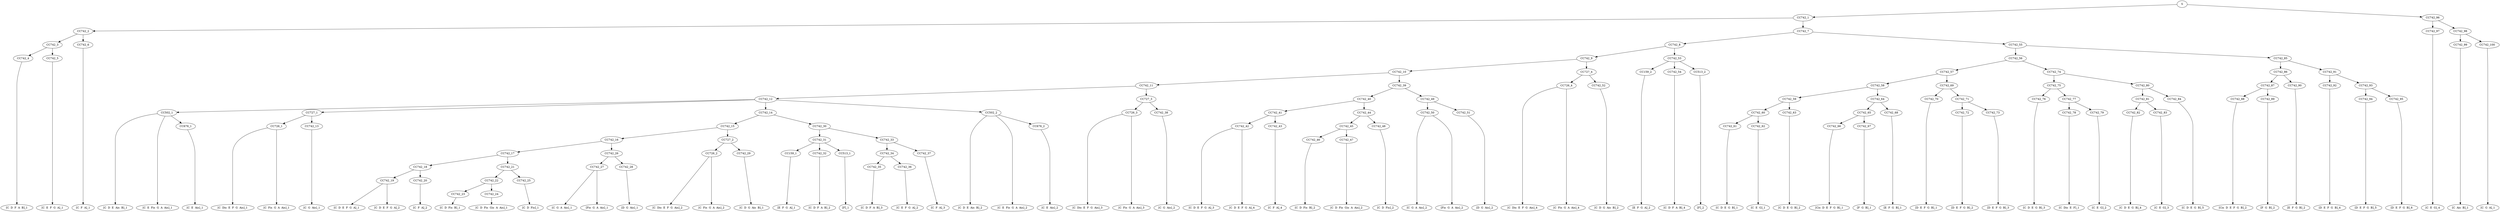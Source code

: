digraph sample{
"S" -> "CC742_1";
"CC742_1" -> "CC742_2";
"CC742_2" -> "CC742_3";
"CC742_3" -> "CC742_4";
"CC742_4" -> "[C  D  F  A  B]_1";
"CC742_3" -> "CC742_5";
"CC742_5" -> "[C  E  F  G  A]_1";
"CC742_2" -> "CC742_6";
"CC742_6" -> "[C  F  A]_1";
"CC742_1" -> "CC742_7";
"CC742_7" -> "CC742_8";
"CC742_8" -> "CC742_9";
"CC742_9" -> "CC742_10";
"CC742_10" -> "CC742_11";
"CC742_11" -> "CC742_12";
"CC742_12" -> "CC502_1";
"CC502_1" -> "[C  D  E  Ais  B]_1";
"CC502_1" -> "[C  E  Fis  G  A  Ais]_1";
"CC502_1" -> "CC676_1";
"CC676_1" -> "[C  E  Ais]_1";
"CC742_12" -> "CC727_1";
"CC727_1" -> "CC726_1";
"CC726_1" -> "[C  Dis  E  F  G  Ais]_1";
"CC726_1" -> "[C  Fis  G  A  Ais]_1";
"CC727_1" -> "CC742_13";
"CC742_13" -> "[C  G  Ais]_1";
"CC742_12" -> "CC742_14";
"CC742_14" -> "CC742_15";
"CC742_15" -> "CC742_16";
"CC742_16" -> "CC742_17";
"CC742_17" -> "CC742_18";
"CC742_18" -> "CC742_19";
"CC742_19" -> "[C  D  E  F  G  A]_1";
"CC742_19" -> "[C  D  E  F  G  A]_2";
"CC742_18" -> "CC742_20";
"CC742_20" -> "[C  F  A]_2";
"CC742_17" -> "CC742_21";
"CC742_21" -> "CC742_22";
"CC742_22" -> "CC742_23";
"CC742_23" -> "[C  D  Fis  B]_1";
"CC742_22" -> "CC742_24";
"CC742_24" -> "[C  D  Fis  Gis  A  Ais]_1";
"CC742_21" -> "CC742_25";
"CC742_25" -> "[C  D  Fis]_1";
"CC742_16" -> "CC742_26";
"CC742_26" -> "CC742_27";
"CC742_27" -> "[C  G  A  Ais]_1";
"CC742_27" -> "[Fis  G  A  Ais]_1";
"CC742_26" -> "CC742_28";
"CC742_28" -> "[D  G  Ais]_1";
"CC742_15" -> "CC727_2";
"CC727_2" -> "CC726_2";
"CC726_2" -> "[C  Dis  E  F  G  Ais]_2";
"CC726_2" -> "[C  Fis  G  A  Ais]_2";
"CC727_2" -> "CC742_29";
"CC742_29" -> "[C  D  G  Ais  B]_1";
"CC742_14" -> "CC742_30";
"CC742_30" -> "CC742_31";
"CC742_31" -> "CC159_1";
"CC159_1" -> "[E  F  G  A]_1";
"CC742_31" -> "CC742_32";
"CC742_32" -> "[C  D  F  A  B]_2";
"CC742_31" -> "CC513_1";
"CC513_1" -> "[F]_1";
"CC742_30" -> "CC742_33";
"CC742_33" -> "CC742_34";
"CC742_34" -> "CC742_35";
"CC742_35" -> "[C  D  F  A  B]_3";
"CC742_34" -> "CC742_36";
"CC742_36" -> "[C  E  F  G  A]_2";
"CC742_33" -> "CC742_37";
"CC742_37" -> "[C  F  A]_3";
"CC742_12" -> "CC502_2";
"CC502_2" -> "[C  D  E  Ais  B]_2";
"CC502_2" -> "[C  E  Fis  G  A  Ais]_2";
"CC502_2" -> "CC676_2";
"CC676_2" -> "[C  E  Ais]_2";
"CC742_11" -> "CC727_3";
"CC727_3" -> "CC726_3";
"CC726_3" -> "[C  Dis  E  F  G  Ais]_3";
"CC726_3" -> "[C  Fis  G  A  Ais]_3";
"CC727_3" -> "CC742_38";
"CC742_38" -> "[C  G  Ais]_2";
"CC742_10" -> "CC742_39";
"CC742_39" -> "CC742_40";
"CC742_40" -> "CC742_41";
"CC742_41" -> "CC742_42";
"CC742_42" -> "[C  D  E  F  G  A]_3";
"CC742_42" -> "[C  D  E  F  G  A]_4";
"CC742_41" -> "CC742_43";
"CC742_43" -> "[C  F  A]_4";
"CC742_40" -> "CC742_44";
"CC742_44" -> "CC742_45";
"CC742_45" -> "CC742_46";
"CC742_46" -> "[C  D  Fis  B]_2";
"CC742_45" -> "CC742_47";
"CC742_47" -> "[C  D  Fis  Gis  A  Ais]_2";
"CC742_44" -> "CC742_48";
"CC742_48" -> "[C  D  Fis]_2";
"CC742_39" -> "CC742_49";
"CC742_49" -> "CC742_50";
"CC742_50" -> "[C  G  A  Ais]_2";
"CC742_50" -> "[Fis  G  A  Ais]_2";
"CC742_49" -> "CC742_51";
"CC742_51" -> "[D  G  Ais]_2";
"CC742_9" -> "CC727_4";
"CC727_4" -> "CC726_4";
"CC726_4" -> "[C  Dis  E  F  G  Ais]_4";
"CC726_4" -> "[C  Fis  G  A  Ais]_4";
"CC727_4" -> "CC742_52";
"CC742_52" -> "[C  D  G  Ais  B]_2";
"CC742_8" -> "CC742_53";
"CC742_53" -> "CC159_2";
"CC159_2" -> "[E  F  G  A]_2";
"CC742_53" -> "CC742_54";
"CC742_54" -> "[C  D  F  A  B]_4";
"CC742_53" -> "CC513_2";
"CC513_2" -> "[F]_2";
"CC742_7" -> "CC742_55";
"CC742_55" -> "CC742_56";
"CC742_56" -> "CC742_57";
"CC742_57" -> "CC742_58";
"CC742_58" -> "CC742_59";
"CC742_59" -> "CC742_60";
"CC742_60" -> "CC742_61";
"CC742_61" -> "[C  D  E  G  B]_1";
"CC742_60" -> "CC742_62";
"CC742_62" -> "[C  E  G]_1";
"CC742_59" -> "CC742_63";
"CC742_63" -> "[C  D  E  G  B]_2";
"CC742_58" -> "CC742_64";
"CC742_64" -> "CC742_65";
"CC742_65" -> "CC742_66";
"CC742_66" -> "[Cis  D  E  F  G  B]_1";
"CC742_65" -> "CC742_67";
"CC742_67" -> "[F  G  B]_1";
"CC742_64" -> "CC742_68";
"CC742_68" -> "[E  F  G  B]_1";
"CC742_57" -> "CC742_69";
"CC742_69" -> "CC742_70";
"CC742_70" -> "[D  E  F  G  B]_1";
"CC742_69" -> "CC742_71";
"CC742_71" -> "CC742_72";
"CC742_72" -> "[D  E  F  G  B]_2";
"CC742_71" -> "CC742_73";
"CC742_73" -> "[D  E  F  G  B]_3";
"CC742_56" -> "CC742_74";
"CC742_74" -> "CC742_75";
"CC742_75" -> "CC742_76";
"CC742_76" -> "[C  D  E  G  B]_3";
"CC742_75" -> "CC742_77";
"CC742_77" -> "CC742_78";
"CC742_78" -> "[C  Dis  E  F]_1";
"CC742_77" -> "CC742_79";
"CC742_79" -> "[C  E  G]_2";
"CC742_74" -> "CC742_80";
"CC742_80" -> "CC742_81";
"CC742_81" -> "CC742_82";
"CC742_82" -> "[C  D  E  G  B]_4";
"CC742_81" -> "CC742_83";
"CC742_83" -> "[C  E  G]_3";
"CC742_80" -> "CC742_84";
"CC742_84" -> "[C  D  E  G  B]_5";
"CC742_55" -> "CC742_85";
"CC742_85" -> "CC742_86";
"CC742_86" -> "CC742_87";
"CC742_87" -> "CC742_88";
"CC742_88" -> "[Cis  D  E  F  G  B]_2";
"CC742_87" -> "CC742_89";
"CC742_89" -> "[F  G  B]_2";
"CC742_86" -> "CC742_90";
"CC742_90" -> "[E  F  G  B]_2";
"CC742_85" -> "CC742_91";
"CC742_91" -> "CC742_92";
"CC742_92" -> "[D  E  F  G  B]_4";
"CC742_91" -> "CC742_93";
"CC742_93" -> "CC742_94";
"CC742_94" -> "[D  E  F  G  B]_5";
"CC742_93" -> "CC742_95";
"CC742_95" -> "[D  E  F  G  B]_6";
"S" -> "CC742_96";
"CC742_96" -> "CC742_97";
"CC742_97" -> "[C  E  G]_4";
"CC742_96" -> "CC742_98";
"CC742_98" -> "CC742_99";
"CC742_99" -> "[C  Ais  B]_1";
"CC742_98" -> "CC742_100";
"CC742_100" -> "[C  G  A]_1";

{rank = min; "S";}
{rank = same; "CC742_1"; "CC742_96";}
{rank = same; "CC742_2"; "CC742_7"; "CC742_97"; "CC742_98";}
{rank = same; "CC742_3"; "CC742_6"; "CC742_8"; "CC742_55"; "CC742_99"; "CC742_100";}
{rank = same; "CC742_4"; "CC742_5"; "CC742_9"; "CC742_53"; "CC742_56"; "CC742_85";}
{rank = same; "CC742_10"; "CC727_4"; "CC159_2"; "CC742_54"; "CC513_2"; "CC742_57"; "CC742_74"; "CC742_86"; "CC742_91";}
{rank = same; "CC742_11"; "CC742_39"; "CC726_4"; "CC742_52"; "CC742_58"; "CC742_69"; "CC742_75"; "CC742_80"; "CC742_87"; "CC742_90"; "CC742_92"; "CC742_93";}
{rank = same; "CC742_12"; "CC727_3"; "CC742_40"; "CC742_49"; "CC742_59"; "CC742_64"; "CC742_70"; "CC742_71"; "CC742_76"; "CC742_77"; "CC742_81"; "CC742_84"; "CC742_88"; "CC742_89"; "CC742_94"; "CC742_95";}
{rank = same; "CC502_1"; "CC727_1"; "CC742_14"; "CC502_2"; "CC726_3"; "CC742_38"; "CC742_41"; "CC742_44"; "CC742_50"; "CC742_51"; "CC742_60"; "CC742_63"; "CC742_65"; "CC742_68"; "CC742_72"; "CC742_73"; "CC742_78"; "CC742_79"; "CC742_82"; "CC742_83";}
{rank = same; "CC676_1"; "CC726_1"; "CC742_13"; "CC742_15"; "CC742_30"; "CC676_2"; "CC742_42"; "CC742_43"; "CC742_45"; "CC742_48"; "CC742_61"; "CC742_62"; "CC742_66"; "CC742_67";}
{rank = same; "CC742_16"; "CC727_2"; "CC742_31"; "CC742_33"; "CC742_46"; "CC742_47";}
{rank = same; "CC742_17"; "CC742_26"; "CC726_2"; "CC742_29"; "CC159_1"; "CC742_32"; "CC513_1"; "CC742_34"; "CC742_37";}
{rank = same; "CC742_18"; "CC742_21"; "CC742_27"; "CC742_28"; "CC742_35"; "CC742_36";}
{rank = same; "CC742_19"; "CC742_20"; "CC742_22"; "CC742_25";}
{rank = same; "CC742_23"; "CC742_24";}
{rank = same; "[C  Ais  B]_1"; "[C  D  E  Ais  B]_1"; "[C  D  E  Ais  B]_2"; "[C  D  E  F  G  A]_1"; "[C  D  E  F  G  A]_2"; "[C  D  E  F  G  A]_3"; "[C  D  E  F  G  A]_4"; "[C  D  E  G  B]_1"; "[C  D  E  G  B]_2"; "[C  D  E  G  B]_3"; "[C  D  E  G  B]_4"; "[C  D  E  G  B]_5"; "[C  D  F  A  B]_1"; "[C  D  F  A  B]_2"; "[C  D  F  A  B]_3"; "[C  D  F  A  B]_4"; "[C  D  Fis  B]_1"; "[C  D  Fis  B]_2"; "[C  D  Fis  Gis  A  Ais]_1"; "[C  D  Fis  Gis  A  Ais]_2"; "[C  D  Fis]_1"; "[C  D  Fis]_2"; "[C  D  G  Ais  B]_1"; "[C  D  G  Ais  B]_2"; "[C  Dis  E  F  G  Ais]_1"; "[C  Dis  E  F  G  Ais]_2"; "[C  Dis  E  F  G  Ais]_3"; "[C  Dis  E  F  G  Ais]_4"; "[C  Dis  E  F]_1"; "[C  E  Ais]_1"; "[C  E  Ais]_2"; "[C  E  F  G  A]_1"; "[C  E  F  G  A]_2"; "[C  E  Fis  G  A  Ais]_1"; "[C  E  Fis  G  A  Ais]_2"; "[C  E  G]_1"; "[C  E  G]_2"; "[C  E  G]_3"; "[C  E  G]_4"; "[C  F  A]_1"; "[C  F  A]_2"; "[C  F  A]_3"; "[C  F  A]_4"; "[C  Fis  G  A  Ais]_1"; "[C  Fis  G  A  Ais]_2"; "[C  Fis  G  A  Ais]_3"; "[C  Fis  G  A  Ais]_4"; "[C  G  A  Ais]_1"; "[C  G  A  Ais]_2"; "[C  G  A]_1"; "[C  G  Ais]_1"; "[C  G  Ais]_2"; "[Cis  D  E  F  G  B]_1"; "[Cis  D  E  F  G  B]_2"; "[D  E  F  G  B]_1"; "[D  E  F  G  B]_2"; "[D  E  F  G  B]_3"; "[D  E  F  G  B]_4"; "[D  E  F  G  B]_5"; "[D  E  F  G  B]_6"; "[D  G  Ais]_1"; "[D  G  Ais]_2"; "[E  F  G  A]_1"; "[E  F  G  A]_2"; "[E  F  G  B]_1"; "[E  F  G  B]_2"; "[F  G  B]_1"; "[F  G  B]_2"; "[F]_1"; "[F]_2"; "[Fis  G  A  Ais]_1"; "[Fis  G  A  Ais]_2";}
}